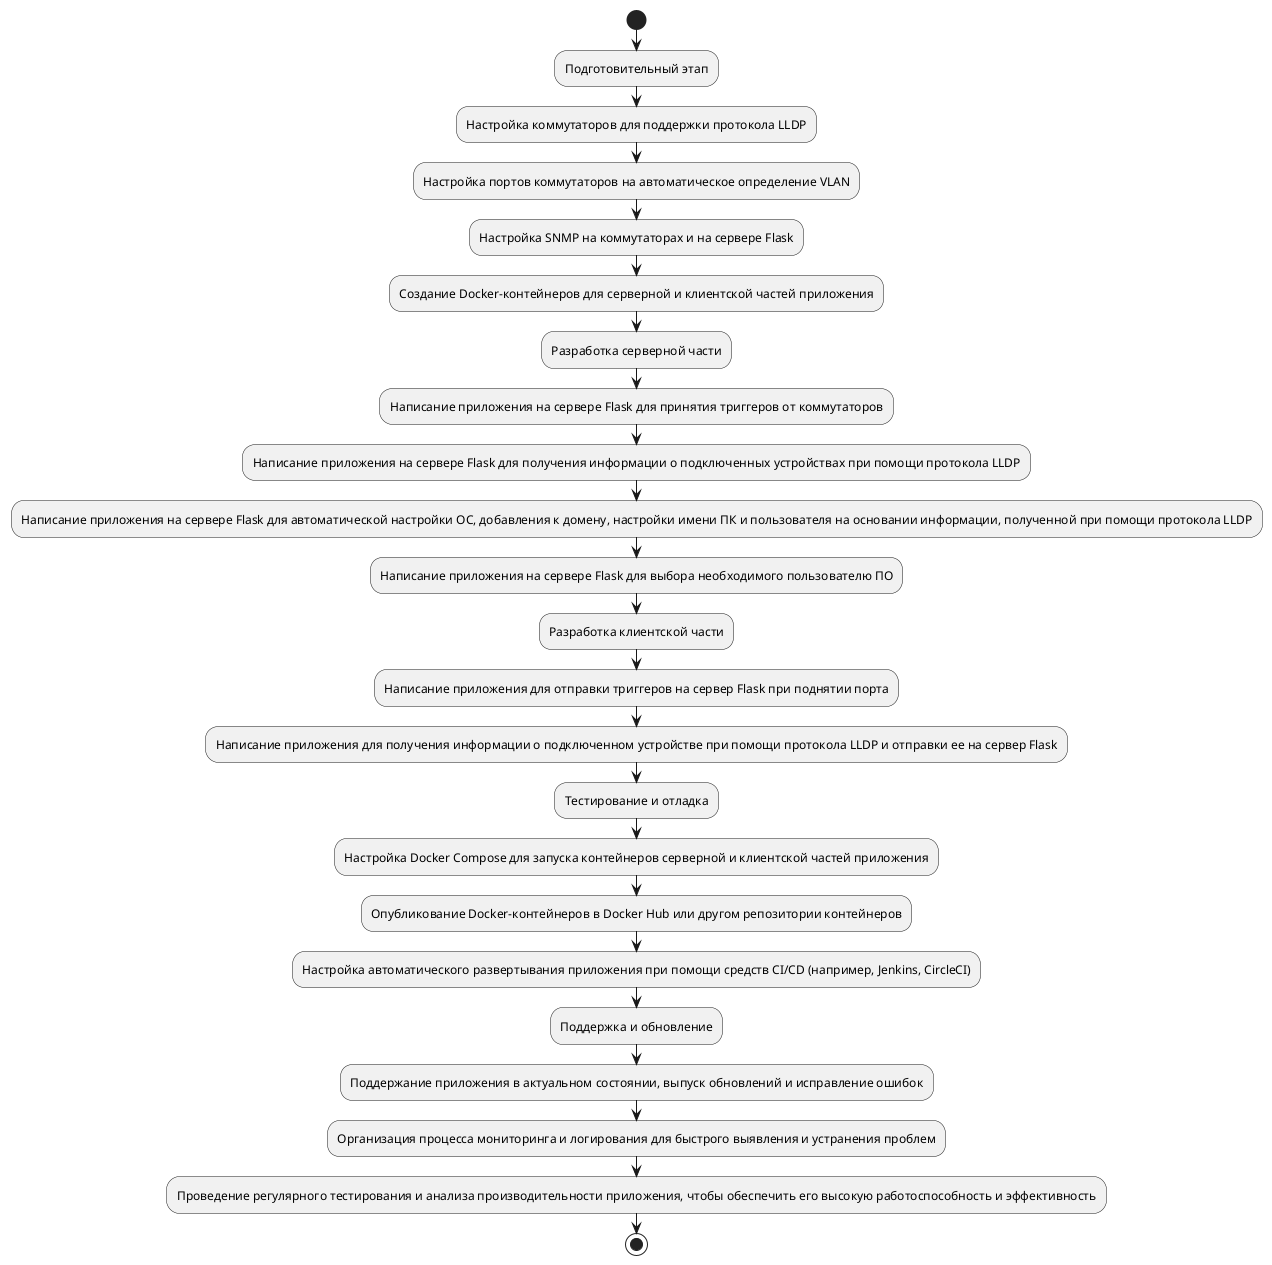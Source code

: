 @startuml Route-map
start
:Подготовительный этап;
:Настройка коммутаторов для поддержки протокола LLDP;
:Настройка портов коммутаторов на автоматическое определение VLAN;
:Настройка SNMP на коммутаторах и на сервере Flask;
:Создание Docker-контейнеров для серверной и клиентской частей приложения;
:Разработка серверной части;
:Написание приложения на сервере Flask для принятия триггеров от коммутаторов;
:Написание приложения на сервере Flask для получения информации о подключенных устройствах при помощи протокола LLDP;
:Написание приложения на сервере Flask для автоматической настройки ОС, добавления к домену, настройки имени ПК и пользователя на основании информации, полученной при помощи протокола LLDP;
:Написание приложения на сервере Flask для выбора необходимого пользователю ПО;
:Разработка клиентской части;
:Написание приложения для отправки триггеров на сервер Flask при поднятии порта;
:Написание приложения для получения информации о подключенном устройстве при помощи протокола LLDP и отправки ее на сервер Flask;
:Тестирование и отладка;
:Настройка Docker Compose для запуска контейнеров серверной и клиентской частей приложения;
:Опубликование Docker-контейнеров в Docker Hub или другом репозитории контейнеров;
:Настройка автоматического развертывания приложения при помощи средств CI/CD (например, Jenkins, CircleCI);
:Поддержка и обновление;
:Поддержание приложения в актуальном состоянии, выпуск обновлений и исправление ошибок;
:Организация процесса мониторинга и логирования для быстрого выявления и устранения проблем;
:Проведение регулярного тестирования и анализа производительности приложения, чтобы обеспечить его высокую работоспособность и эффективность;
stop
@enduml
